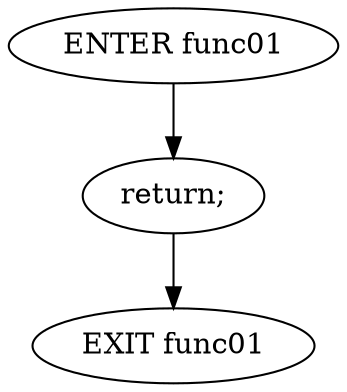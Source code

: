 digraph G {
  0 [ label="ENTER func01" ];
  1 [ label="EXIT func01" ];
  2 [ label="return;" ];
  0 -> 2;
  2 -> 1;
}
